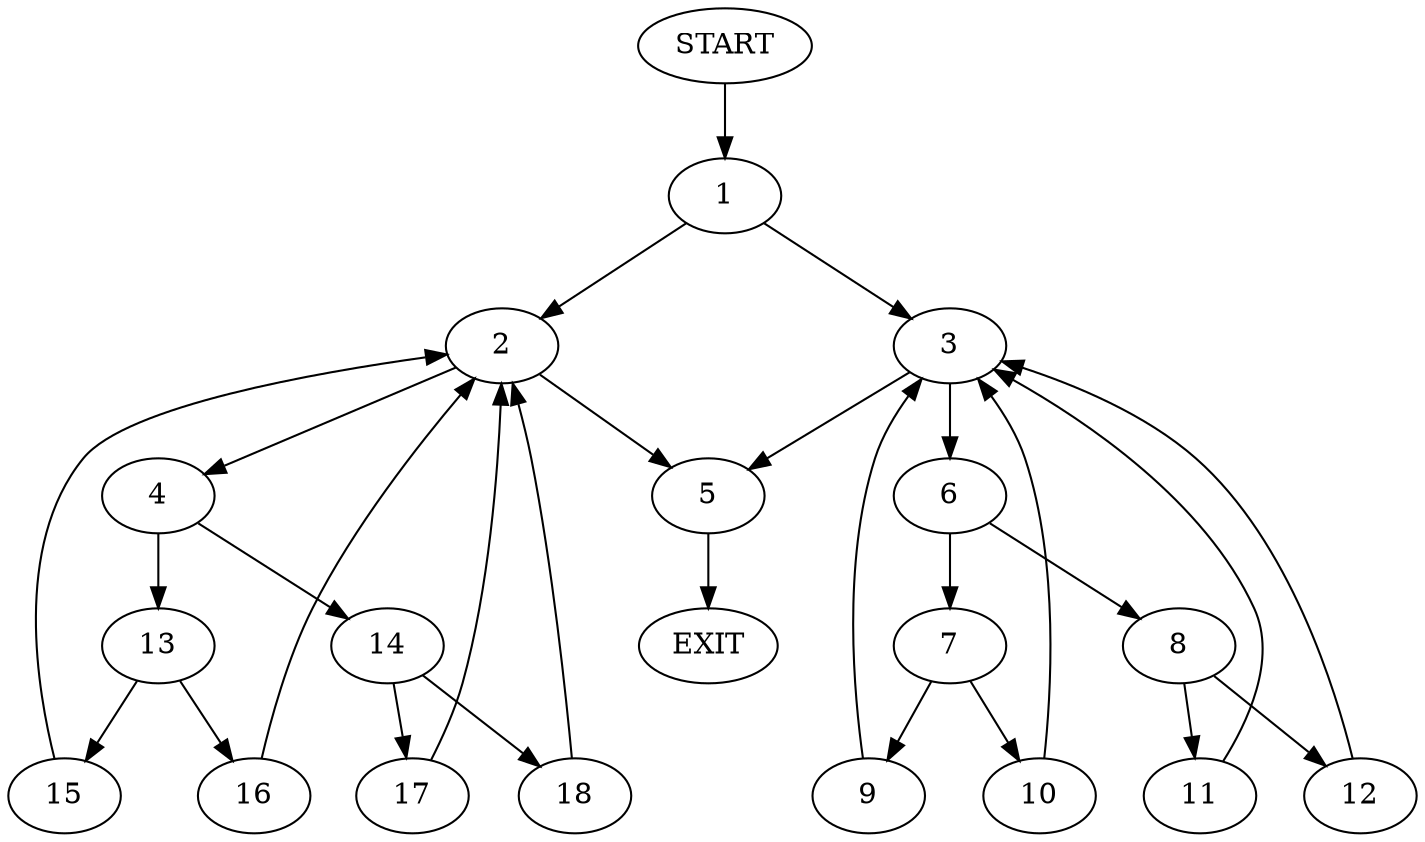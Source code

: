 digraph {
0 [label="START"]
19 [label="EXIT"]
0 -> 1
1 -> 2
1 -> 3
2 -> 4
2 -> 5
3 -> 6
3 -> 5
5 -> 19
6 -> 7
6 -> 8
7 -> 9
7 -> 10
8 -> 11
8 -> 12
11 -> 3
12 -> 3
10 -> 3
9 -> 3
4 -> 13
4 -> 14
13 -> 15
13 -> 16
14 -> 17
14 -> 18
18 -> 2
17 -> 2
15 -> 2
16 -> 2
}

